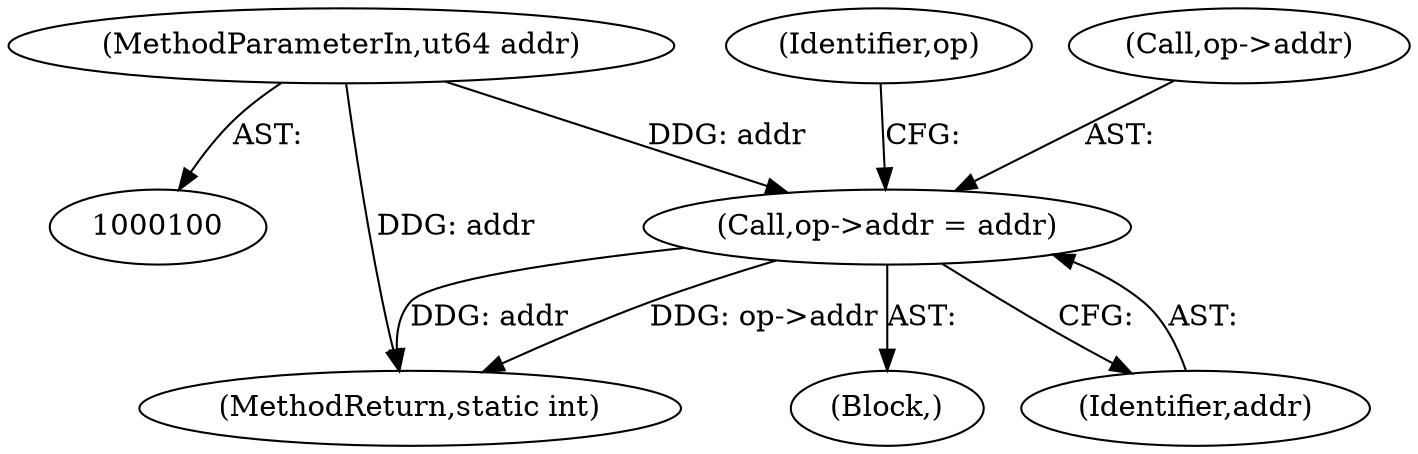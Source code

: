 digraph "0_radare2_77c47cf873dd55b396da60baa2ca83bbd39e4add@pointer" {
"1000120" [label="(Call,op->addr = addr)"];
"1000103" [label="(MethodParameterIn,ut64 addr)"];
"1000127" [label="(Identifier,op)"];
"1000193" [label="(MethodReturn,static int)"];
"1000121" [label="(Call,op->addr)"];
"1000103" [label="(MethodParameterIn,ut64 addr)"];
"1000106" [label="(Block,)"];
"1000124" [label="(Identifier,addr)"];
"1000120" [label="(Call,op->addr = addr)"];
"1000120" -> "1000106"  [label="AST: "];
"1000120" -> "1000124"  [label="CFG: "];
"1000121" -> "1000120"  [label="AST: "];
"1000124" -> "1000120"  [label="AST: "];
"1000127" -> "1000120"  [label="CFG: "];
"1000120" -> "1000193"  [label="DDG: op->addr"];
"1000120" -> "1000193"  [label="DDG: addr"];
"1000103" -> "1000120"  [label="DDG: addr"];
"1000103" -> "1000100"  [label="AST: "];
"1000103" -> "1000193"  [label="DDG: addr"];
}

